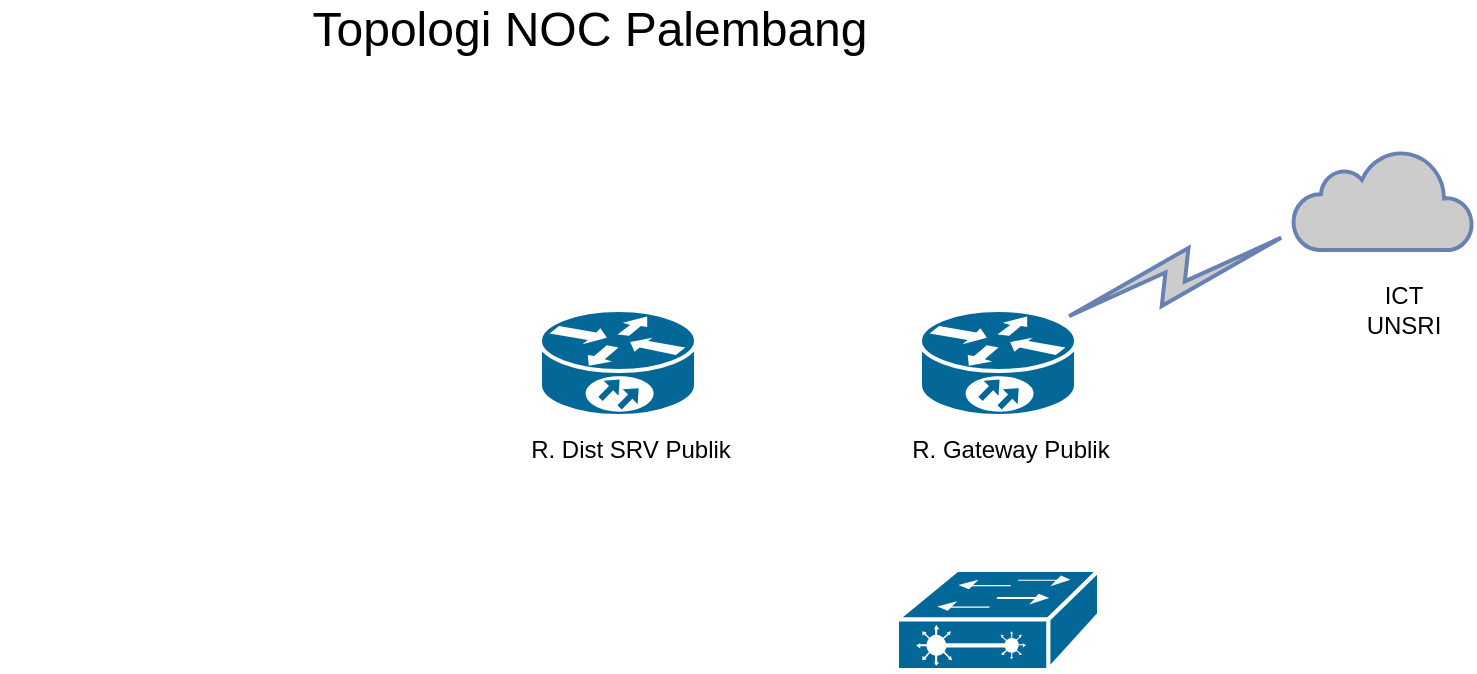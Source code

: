 <mxfile version="14.8.0" type="github" pages="2">
  <diagram id="8MeH5WZ3r6_UzruFe7fX" name="NOC">
    <mxGraphModel dx="1662" dy="715" grid="1" gridSize="10" guides="1" tooltips="1" connect="1" arrows="1" fold="1" page="1" pageScale="1" pageWidth="850" pageHeight="1100" math="0" shadow="0">
      <root>
        <mxCell id="0" />
        <mxCell id="1" parent="0" />
        <mxCell id="AoguCB4BfaQlQVTTWqwP-1" value="&lt;font style=&quot;font-size: 24px&quot;&gt;Topologi NOC Palembang&lt;/font&gt;" style="text;html=1;strokeColor=none;fillColor=none;align=center;verticalAlign=middle;whiteSpace=wrap;rounded=0;" parent="1" vertex="1">
          <mxGeometry x="100" y="20" width="590" height="20" as="geometry" />
        </mxCell>
        <mxCell id="AoguCB4BfaQlQVTTWqwP-2" value="" style="html=1;outlineConnect=0;fillColor=#CCCCCC;strokeColor=#6881B3;gradientColor=none;gradientDirection=north;strokeWidth=2;shape=mxgraph.networks.cloud;fontColor=#ffffff;" parent="1" vertex="1">
          <mxGeometry x="746.5" y="90" width="90" height="50" as="geometry" />
        </mxCell>
        <mxCell id="AoguCB4BfaQlQVTTWqwP-3" value="ICT UNSRI" style="text;html=1;strokeColor=none;fillColor=none;align=center;verticalAlign=middle;whiteSpace=wrap;rounded=0;" parent="1" vertex="1">
          <mxGeometry x="781.5" y="160" width="40" height="20" as="geometry" />
        </mxCell>
        <mxCell id="AoguCB4BfaQlQVTTWqwP-4" value="" style="shape=mxgraph.cisco.routers.10700;html=1;pointerEvents=1;dashed=0;fillColor=#036897;strokeColor=#ffffff;strokeWidth=2;verticalLabelPosition=bottom;verticalAlign=top;align=center;outlineConnect=0;" parent="1" vertex="1">
          <mxGeometry x="560" y="170" width="78" height="53" as="geometry" />
        </mxCell>
        <mxCell id="AoguCB4BfaQlQVTTWqwP-5" value="" style="html=1;outlineConnect=0;fillColor=#CCCCCC;strokeColor=#6881B3;gradientColor=none;gradientDirection=north;strokeWidth=2;shape=mxgraph.networks.comm_link_edge;html=1;exitX=0.88;exitY=0.1;exitDx=0;exitDy=0;exitPerimeter=0;" parent="1" source="AoguCB4BfaQlQVTTWqwP-4" target="AoguCB4BfaQlQVTTWqwP-2" edge="1">
          <mxGeometry width="100" height="100" relative="1" as="geometry">
            <mxPoint x="376.5" y="460" as="sourcePoint" />
            <mxPoint x="476.5" y="360" as="targetPoint" />
          </mxGeometry>
        </mxCell>
        <mxCell id="AoguCB4BfaQlQVTTWqwP-6" value="R. Gateway Publik" style="text;html=1;strokeColor=none;fillColor=none;align=center;verticalAlign=middle;whiteSpace=wrap;rounded=0;" parent="1" vertex="1">
          <mxGeometry x="550" y="230" width="111" height="20" as="geometry" />
        </mxCell>
        <mxCell id="AoguCB4BfaQlQVTTWqwP-8" value="" style="shape=mxgraph.cisco.routers.10700;html=1;pointerEvents=1;dashed=0;fillColor=#036897;strokeColor=#ffffff;strokeWidth=2;verticalLabelPosition=bottom;verticalAlign=top;align=center;outlineConnect=0;" parent="1" vertex="1">
          <mxGeometry x="370" y="170" width="78" height="53" as="geometry" />
        </mxCell>
        <mxCell id="AoguCB4BfaQlQVTTWqwP-9" value="R. Dist SRV Publik" style="text;html=1;strokeColor=none;fillColor=none;align=center;verticalAlign=middle;whiteSpace=wrap;rounded=0;" parent="1" vertex="1">
          <mxGeometry x="360" y="230" width="111" height="20" as="geometry" />
        </mxCell>
        <mxCell id="XPe9vk9ZRKaM4tVIVb_3-1" value="" style="shape=mxgraph.cisco.switches.layer_2_remote_switch;html=1;pointerEvents=1;dashed=0;fillColor=#036897;strokeColor=#ffffff;strokeWidth=2;verticalLabelPosition=bottom;verticalAlign=top;align=center;outlineConnect=0;" parent="1" vertex="1">
          <mxGeometry x="548.5" y="300" width="101" height="50" as="geometry" />
        </mxCell>
      </root>
    </mxGraphModel>
  </diagram>
  <diagram id="CFBoQtsgGZImR9UMeINB" name="Gedung Auditorium Lantai 7">
    <mxGraphModel dx="702" dy="715" grid="1" gridSize="10" guides="1" tooltips="1" connect="1" arrows="1" fold="1" page="1" pageScale="1" pageWidth="850" pageHeight="1100" math="0" shadow="0">
      <root>
        <mxCell id="on1tU61zYMD7oKZNVr8x-0" />
        <mxCell id="on1tU61zYMD7oKZNVr8x-1" parent="on1tU61zYMD7oKZNVr8x-0" />
      </root>
    </mxGraphModel>
  </diagram>
</mxfile>
